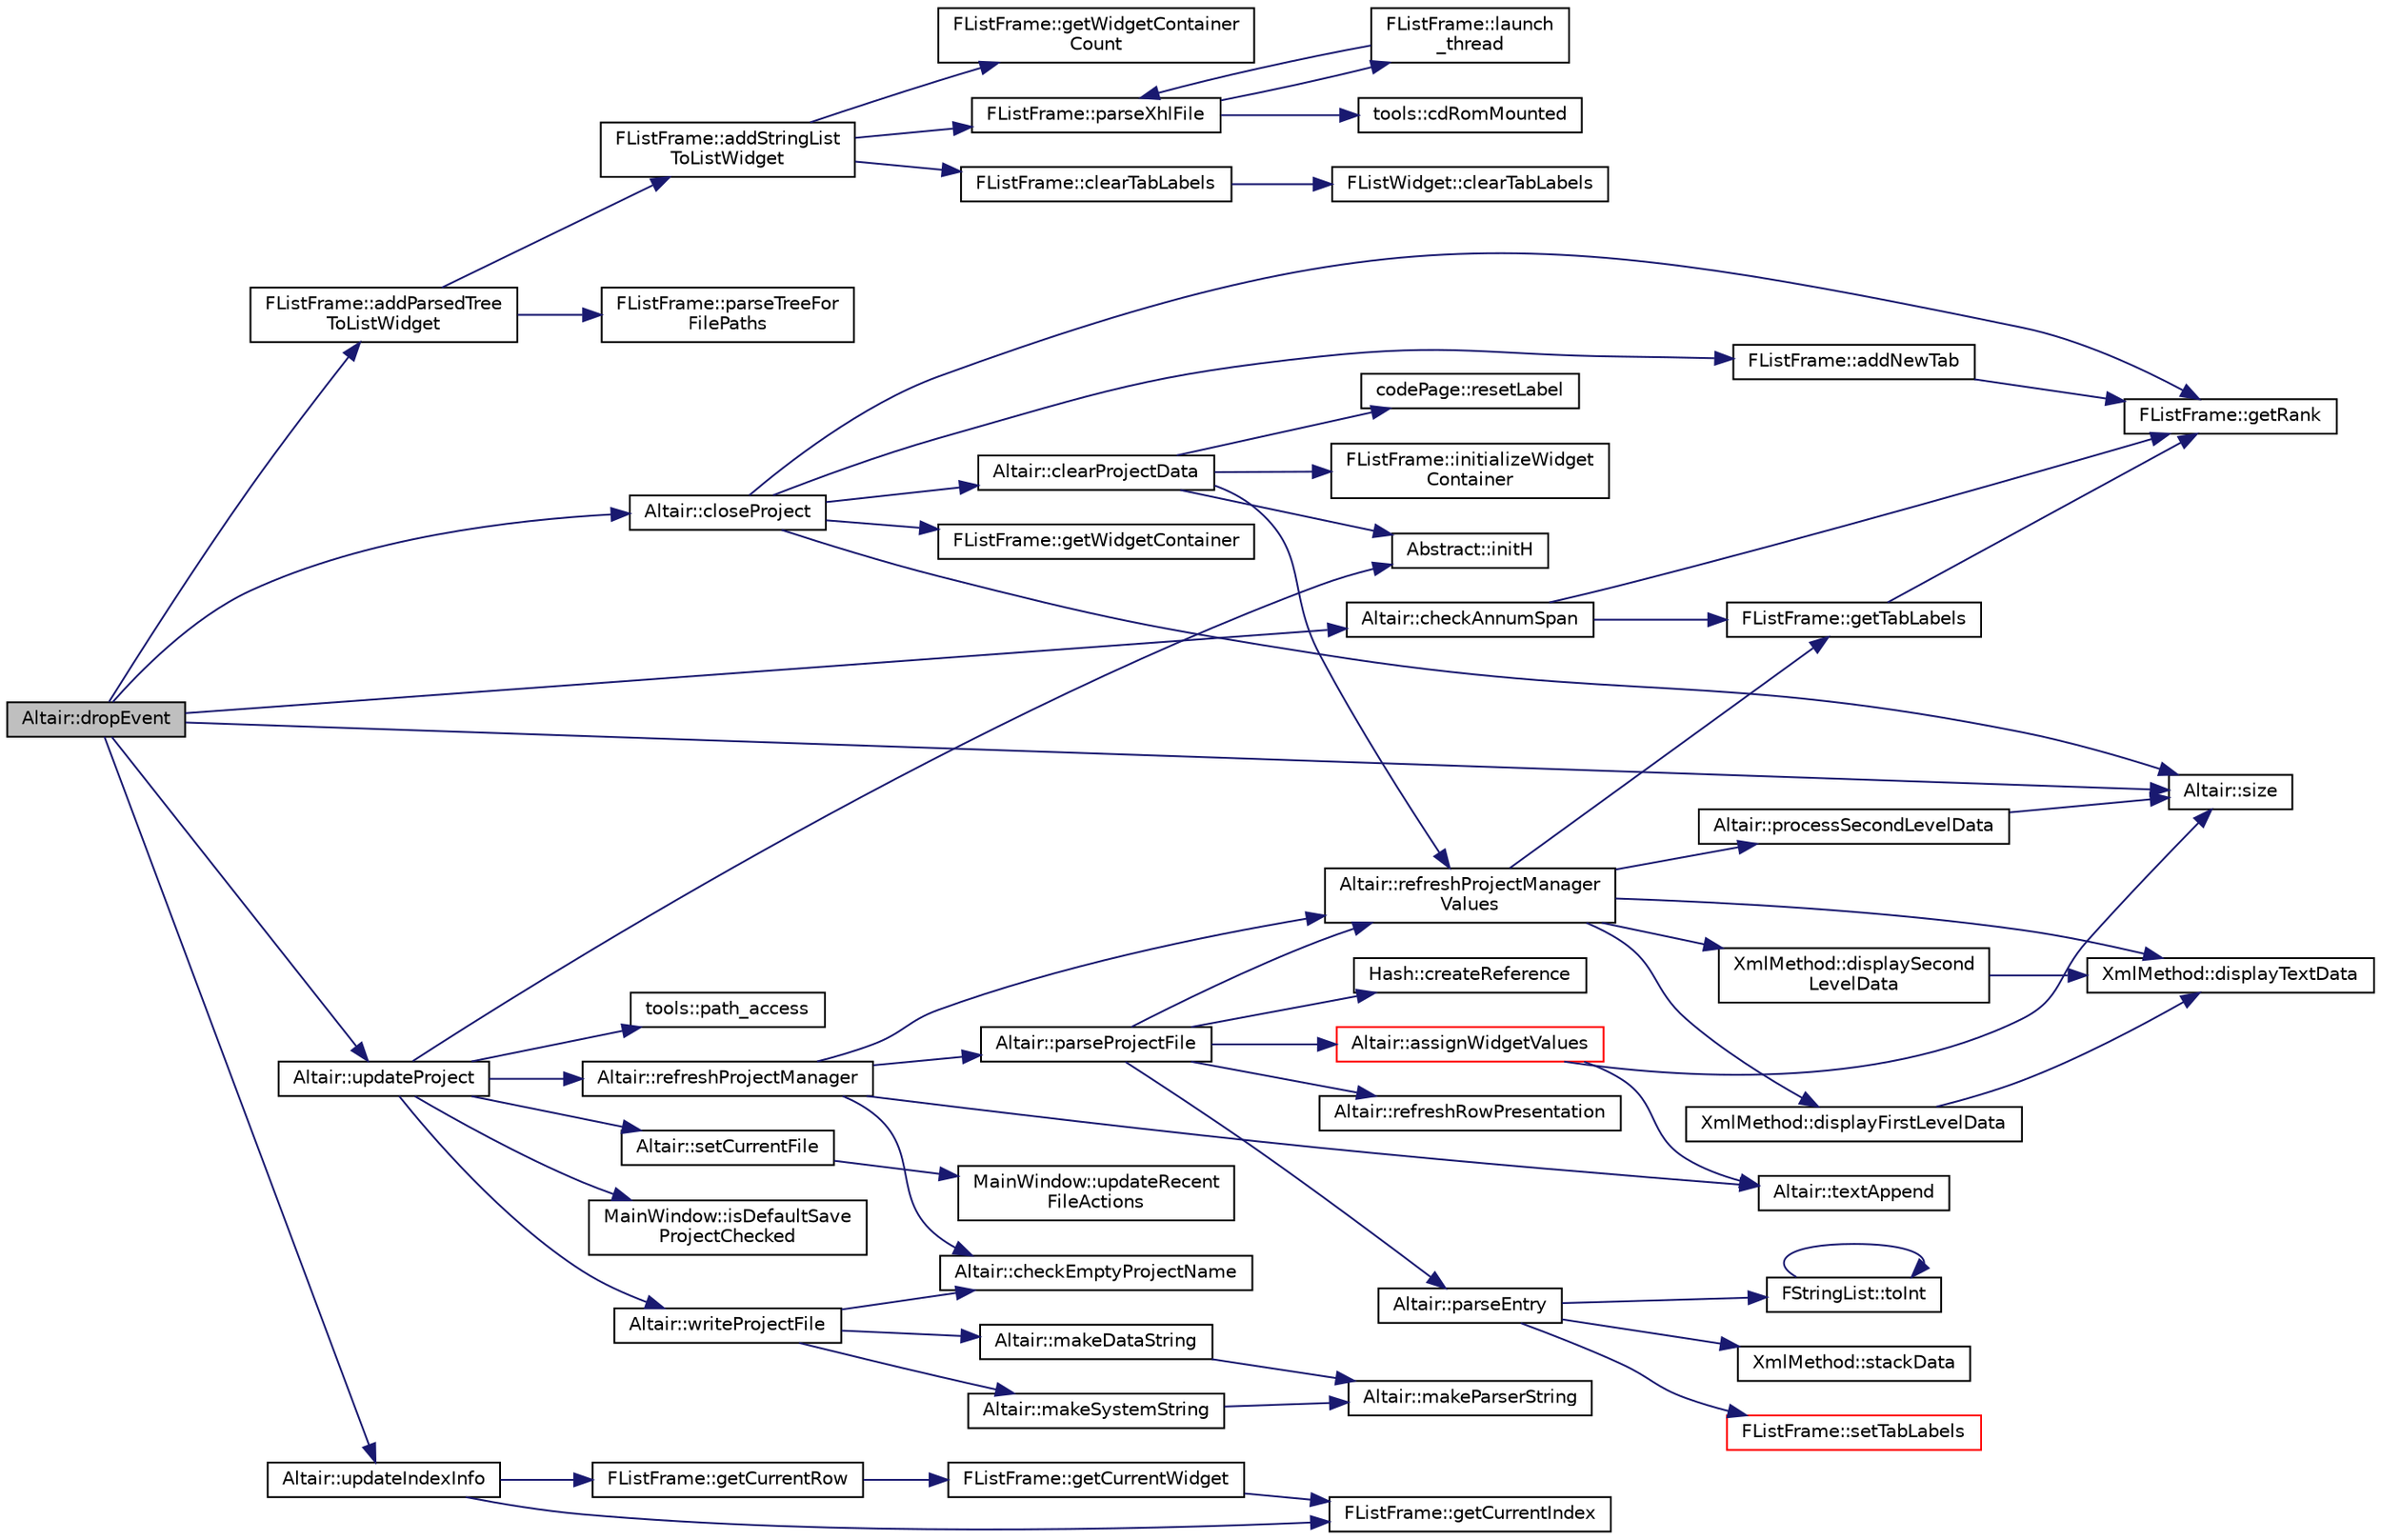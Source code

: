 digraph "Altair::dropEvent"
{
 // INTERACTIVE_SVG=YES
  edge [fontname="Helvetica",fontsize="10",labelfontname="Helvetica",labelfontsize="10"];
  node [fontname="Helvetica",fontsize="10",shape=record];
  rankdir="LR";
  Node260 [label="Altair::dropEvent",height=0.2,width=0.4,color="black", fillcolor="grey75", style="filled", fontcolor="black"];
  Node260 -> Node261 [color="midnightblue",fontsize="10",style="solid",fontname="Helvetica"];
  Node261 [label="FListFrame::addParsedTree\lToListWidget",height=0.2,width=0.4,color="black", fillcolor="white", style="filled",URL="$class_f_list_frame.html#a4228ed10f2d800b92ff34e2f25edcd8c",tooltip="Ajoute les fichiers d&#39;une portion d&#39;arborescence de fichiers au composant courant de l&#39;onglet central..."];
  Node261 -> Node262 [color="midnightblue",fontsize="10",style="solid",fontname="Helvetica"];
  Node262 [label="FListFrame::parseTreeFor\lFilePaths",height=0.2,width=0.4,color="black", fillcolor="white", style="filled",URL="$class_f_list_frame.html#ae166a8e51ccbb22a5aa2f1d885507565"];
  Node261 -> Node263 [color="midnightblue",fontsize="10",style="solid",fontname="Helvetica"];
  Node263 [label="FListFrame::addStringList\lToListWidget",height=0.2,width=0.4,color="black", fillcolor="white", style="filled",URL="$class_f_list_frame.html#af8c91e66c02e4c6f1f0fb66097903b73"];
  Node263 -> Node264 [color="midnightblue",fontsize="10",style="solid",fontname="Helvetica"];
  Node264 [label="FListFrame::clearTabLabels",height=0.2,width=0.4,color="black", fillcolor="white", style="filled",URL="$class_f_list_frame.html#a9353fe4926e97788a6462c3ee79f6a15"];
  Node264 -> Node265 [color="midnightblue",fontsize="10",style="solid",fontname="Helvetica"];
  Node265 [label="FListWidget::clearTabLabels",height=0.2,width=0.4,color="black", fillcolor="white", style="filled",URL="$class_f_list_widget.html#a74bf008958a87e9055b8ec6573d8e2e9"];
  Node263 -> Node266 [color="midnightblue",fontsize="10",style="solid",fontname="Helvetica"];
  Node266 [label="FListFrame::getWidgetContainer\lCount",height=0.2,width=0.4,color="black", fillcolor="white", style="filled",URL="$class_f_list_frame.html#a0ebe3d7847101344e70c84aff2be39b0",tooltip="Accesseur en lecture du nombre d&#39;éléments (nombre d&#39;onglets) du vecteur widgetContainer. "];
  Node263 -> Node267 [color="midnightblue",fontsize="10",style="solid",fontname="Helvetica"];
  Node267 [label="FListFrame::parseXhlFile",height=0.2,width=0.4,color="black", fillcolor="white", style="filled",URL="$class_f_list_frame.html#a802475894ee1e30753faed81d9f9dc4b",tooltip="Appelle parseXhlFile(const QString&) sur l&#39;ensemble de widgetContainer. "];
  Node267 -> Node268 [color="midnightblue",fontsize="10",style="solid",fontname="Helvetica"];
  Node268 [label="tools::cdRomMounted",height=0.2,width=0.4,color="black", fillcolor="white", style="filled",URL="$classtools.html#a0aa994303a938a76300767d2251b9f85",tooltip="Détecte si un disque optique est monté. "];
  Node267 -> Node269 [color="midnightblue",fontsize="10",style="solid",fontname="Helvetica"];
  Node269 [label="FListFrame::launch\l_thread",height=0.2,width=0.4,color="black", fillcolor="white", style="filled",URL="$class_f_list_frame.html#a22a50157e8c6d287c2b2c08d2b7deee9"];
  Node269 -> Node267 [color="midnightblue",fontsize="10",style="solid",fontname="Helvetica"];
  Node260 -> Node270 [color="midnightblue",fontsize="10",style="solid",fontname="Helvetica"];
  Node270 [label="Altair::checkAnnumSpan",height=0.2,width=0.4,color="black", fillcolor="white", style="filled",URL="$class_altair.html#abd55c8c0c2e48e64f5b1ae2442b87ade",tooltip="Vérifie que les onglets de contiennent pas des années incomplètes et signale les mois manquants..."];
  Node270 -> Node271 [color="midnightblue",fontsize="10",style="solid",fontname="Helvetica"];
  Node271 [label="FListFrame::getRank",height=0.2,width=0.4,color="black", fillcolor="white", style="filled",URL="$class_f_list_frame.html#a4bf0d0d8e56418df395b020d2e66db5f",tooltip="Récupère la taille courante (0-based) du conteneur FListFrame::widgetContainer. "];
  Node270 -> Node272 [color="midnightblue",fontsize="10",style="solid",fontname="Helvetica"];
  Node272 [label="FListFrame::getTabLabels",height=0.2,width=0.4,color="black", fillcolor="white", style="filled",URL="$class_f_list_frame.html#a58337134c45f052ad6bb45c014fd5c3f",tooltip="Lancer un fil d&#39;exécution pour lire l&#39;entête d&#39;un fichier XHL (Année, Mois,...) et classer les fichie..."];
  Node272 -> Node271 [color="midnightblue",fontsize="10",style="solid",fontname="Helvetica"];
  Node260 -> Node273 [color="midnightblue",fontsize="10",style="solid",fontname="Helvetica"];
  Node273 [label="Altair::closeProject",height=0.2,width=0.4,color="black", fillcolor="white", style="filled",URL="$class_altair.html#ab67e3285c4a6c8fb48d12381ea6ac6bd",tooltip="Ferme le projet et réinitialise l&#39;interface (gestionnaire de projet inclus) "];
  Node273 -> Node274 [color="midnightblue",fontsize="10",style="solid",fontname="Helvetica"];
  Node274 [label="FListFrame::addNewTab",height=0.2,width=0.4,color="black", fillcolor="white", style="filled",URL="$class_f_list_frame.html#a5c6ce884a0169251e359364921d1f89c"];
  Node274 -> Node271 [color="midnightblue",fontsize="10",style="solid",fontname="Helvetica"];
  Node273 -> Node275 [color="midnightblue",fontsize="10",style="solid",fontname="Helvetica"];
  Node275 [label="Altair::clearProjectData",height=0.2,width=0.4,color="black", fillcolor="white", style="filled",URL="$class_altair.html#a5b3c33b6ae4f6b57b5593245751ef203",tooltip="Efface toutes les données du projet .alt et réinitialise l&#39;interface et les conteneurs de données int..."];
  Node275 -> Node276 [color="midnightblue",fontsize="10",style="solid",fontname="Helvetica"];
  Node276 [label="Abstract::initH",height=0.2,width=0.4,color="black", fillcolor="white", style="filled",URL="$struct_abstract.html#af7b700041c9d75de3f642f15ece3e6ae",tooltip="Réinitialiser toutes les valeurs du de la table de hachage Hash::wrapper. "];
  Node275 -> Node277 [color="midnightblue",fontsize="10",style="solid",fontname="Helvetica"];
  Node277 [label="FListFrame::initializeWidget\lContainer",height=0.2,width=0.4,color="black", fillcolor="white", style="filled",URL="$class_f_list_frame.html#a018583305b4464d69c66805aceb1a2ac",tooltip="Initialise le conteneur de composants widgetContainer à blanc. "];
  Node275 -> Node278 [color="midnightblue",fontsize="10",style="solid",fontname="Helvetica"];
  Node278 [label="Altair::refreshProjectManager\lValues",height=0.2,width=0.4,color="black", fillcolor="white", style="filled",URL="$class_altair.html#abf7d1895e52f7b8d7d26e4b5a0e6146a",tooltip="Rafraîchit le gestionnaire de projet à la droite de l&#39;interface. "];
  Node278 -> Node272 [color="midnightblue",fontsize="10",style="solid",fontname="Helvetica"];
  Node278 -> Node279 [color="midnightblue",fontsize="10",style="solid",fontname="Helvetica"];
  Node279 [label="Altair::processSecondLevelData",height=0.2,width=0.4,color="black", fillcolor="white", style="filled",URL="$class_altair.html#adc79f280e4f580298a8dd80e2f7cf712",tooltip="Parcourt la table de chachage Hash::wrapper dans laquelle sont stockés à la clé \"XHL\" les chemins des..."];
  Node279 -> Node280 [color="midnightblue",fontsize="10",style="solid",fontname="Helvetica"];
  Node280 [label="Altair::size",height=0.2,width=0.4,color="black", fillcolor="white", style="filled",URL="$class_altair.html#a78a2870bb9b316c5ad6bcbd64471eeb8",tooltip="Renvoie la taille des données exportées. "];
  Node278 -> Node281 [color="midnightblue",fontsize="10",style="solid",fontname="Helvetica"];
  Node281 [label="XmlMethod::displaySecond\lLevelData",height=0.2,width=0.4,color="black", fillcolor="white", style="filled",URL="$namespace_xml_method.html#ac0a708c4bc4c55df24e60816d69a90cf"];
  Node281 -> Node282 [color="midnightblue",fontsize="10",style="solid",fontname="Helvetica"];
  Node282 [label="XmlMethod::displayTextData",height=0.2,width=0.4,color="black", fillcolor="white", style="filled",URL="$namespace_xml_method.html#aad1e553eb1ec6f1bb128cc6744cba9e3"];
  Node278 -> Node282 [color="midnightblue",fontsize="10",style="solid",fontname="Helvetica"];
  Node278 -> Node283 [color="midnightblue",fontsize="10",style="solid",fontname="Helvetica"];
  Node283 [label="XmlMethod::displayFirstLevelData",height=0.2,width=0.4,color="black", fillcolor="white", style="filled",URL="$namespace_xml_method.html#a796c4f03d9e7a8057f0102b87eecbd3e"];
  Node283 -> Node282 [color="midnightblue",fontsize="10",style="solid",fontname="Helvetica"];
  Node275 -> Node284 [color="midnightblue",fontsize="10",style="solid",fontname="Helvetica"];
  Node284 [label="codePage::resetLabel",height=0.2,width=0.4,color="black", fillcolor="white", style="filled",URL="$classcode_page.html#ad89c8fd4b641a2b884ac3980759fe329"];
  Node273 -> Node271 [color="midnightblue",fontsize="10",style="solid",fontname="Helvetica"];
  Node273 -> Node285 [color="midnightblue",fontsize="10",style="solid",fontname="Helvetica"];
  Node285 [label="FListFrame::getWidgetContainer",height=0.2,width=0.4,color="black", fillcolor="white", style="filled",URL="$class_f_list_frame.html#aa893c83c81b1780a7978433a107962f1",tooltip="Accesseur en lecture de FListFrame::widgetContainer. "];
  Node273 -> Node280 [color="midnightblue",fontsize="10",style="solid",fontname="Helvetica"];
  Node260 -> Node280 [color="midnightblue",fontsize="10",style="solid",fontname="Helvetica"];
  Node260 -> Node286 [color="midnightblue",fontsize="10",style="solid",fontname="Helvetica"];
  Node286 [label="Altair::updateIndexInfo",height=0.2,width=0.4,color="black", fillcolor="white", style="filled",URL="$class_altair.html#a94c37375266a849cb43570457163db13",tooltip="Raffraîchit la valeur de row et currentIndex en fonction de l&#39;état de l&#39;onglet. "];
  Node286 -> Node287 [color="midnightblue",fontsize="10",style="solid",fontname="Helvetica"];
  Node287 [label="FListFrame::getCurrentIndex",height=0.2,width=0.4,color="black", fillcolor="white", style="filled",URL="$class_f_list_frame.html#a0037e19af552e7ccca67e2a01b700389",tooltip="Accesseur en lecture du rang (index) de l&#39;onglet courant (0-based). "];
  Node286 -> Node288 [color="midnightblue",fontsize="10",style="solid",fontname="Helvetica"];
  Node288 [label="FListFrame::getCurrentRow",height=0.2,width=0.4,color="black", fillcolor="white", style="filled",URL="$class_f_list_frame.html#a38151a18f0313c555c2cf71f19d54ab2",tooltip="Accesseur en lecture de la ligne courante. "];
  Node288 -> Node289 [color="midnightblue",fontsize="10",style="solid",fontname="Helvetica"];
  Node289 [label="FListFrame::getCurrentWidget",height=0.2,width=0.4,color="black", fillcolor="white", style="filled",URL="$class_f_list_frame.html#a73aaa61fe9f56248049e96722c17b164",tooltip="Accesseur en lecture du composant (widget) courant dans le conteneur widgetContainer. "];
  Node289 -> Node287 [color="midnightblue",fontsize="10",style="solid",fontname="Helvetica"];
  Node260 -> Node290 [color="midnightblue",fontsize="10",style="solid",fontname="Helvetica"];
  Node290 [label="Altair::updateProject",height=0.2,width=0.4,color="black", fillcolor="white", style="filled",URL="$class_altair.html#a2eb0a89c3223b2df1c01d2b3b7d1c0eb",tooltip="Rafraichir le projet .alt après avoir actualisé l&#39;interface. "];
  Node290 -> Node291 [color="midnightblue",fontsize="10",style="solid",fontname="Helvetica"];
  Node291 [label="Altair::setCurrentFile",height=0.2,width=0.4,color="black", fillcolor="white", style="filled",URL="$class_altair.html#ad0436bfddbdcdd19cc80154e02b4323c",tooltip="Assigner le fichier courant. "];
  Node291 -> Node292 [color="midnightblue",fontsize="10",style="solid",fontname="Helvetica"];
  Node292 [label="MainWindow::updateRecent\lFileActions",height=0.2,width=0.4,color="black", fillcolor="white", style="filled",URL="$class_main_window.html#affa76730fa370a3466b62a4caee721e3",tooltip="Actualise la liste des fichiers de projet .alt récents dans le menu Fichier. "];
  Node290 -> Node293 [color="midnightblue",fontsize="10",style="solid",fontname="Helvetica"];
  Node293 [label="MainWindow::isDefaultSave\lProjectChecked",height=0.2,width=0.4,color="black", fillcolor="white", style="filled",URL="$class_main_window.html#ab58113ae4ed9a73ec3e3e5f83c98dfcc",tooltip="Vérifie si par défaut le projet .alt doit être enregistré à chaque modification de l&#39;état de l&#39;interf..."];
  Node290 -> Node294 [color="midnightblue",fontsize="10",style="solid",fontname="Helvetica"];
  Node294 [label="Altair::writeProjectFile",height=0.2,width=0.4,color="black", fillcolor="white", style="filled",URL="$class_altair.html#a43120f9909d0284074119529a03df85b",tooltip="Ecrit le projet XML d&#39;extension .alt contenant les références des donnéees de paye. "];
  Node294 -> Node295 [color="midnightblue",fontsize="10",style="solid",fontname="Helvetica"];
  Node295 [label="Altair::checkEmptyProjectName",height=0.2,width=0.4,color="black", fillcolor="white", style="filled",URL="$class_altair.html#a9df2266cd3e2a9905e74bb41c1f9415d",tooltip="Remplace un nom de projet vide par un nom par défaut. "];
  Node294 -> Node296 [color="midnightblue",fontsize="10",style="solid",fontname="Helvetica"];
  Node296 [label="Altair::makeDataString",height=0.2,width=0.4,color="black", fillcolor="white", style="filled",URL="$class_altair.html#a2f8d129da914d8b9ab3cdaf195f92bd1",tooltip="Lance Altair::makeParserString sur le premier item courant de abstractWidgetList (celui des données d..."];
  Node296 -> Node297 [color="midnightblue",fontsize="10",style="solid",fontname="Helvetica"];
  Node297 [label="Altair::makeParserString",height=0.2,width=0.4,color="black", fillcolor="white", style="filled",URL="$class_altair.html#af73cbf33a9e3ff76896a8099b4b154fe",tooltip="Crée la chaîne QString permettant d&#39;écrire un projet XML d&#39;extension .alt Parcourt l&#39;ensemble de la l..."];
  Node294 -> Node298 [color="midnightblue",fontsize="10",style="solid",fontname="Helvetica"];
  Node298 [label="Altair::makeSystemString",height=0.2,width=0.4,color="black", fillcolor="white", style="filled",URL="$class_altair.html#adb7f94af778c4b6874abab74c8ef4016",tooltip="Lance Altair::makeParserString sur l&#39;ensemble de la liste des FWidgets sauf le premier (tous les widg..."];
  Node298 -> Node297 [color="midnightblue",fontsize="10",style="solid",fontname="Helvetica"];
  Node290 -> Node276 [color="midnightblue",fontsize="10",style="solid",fontname="Helvetica"];
  Node290 -> Node299 [color="midnightblue",fontsize="10",style="solid",fontname="Helvetica"];
  Node299 [label="tools::path_access",height=0.2,width=0.4,color="black", fillcolor="white", style="filled",URL="$classtools.html#a89d2cd8ffcaed8423439c16d1ee59ab0",tooltip="Renvoie le chemin d&#39;un fichier ou d&#39;un répertoire du répertoire racine de la distribution (adjacent a..."];
  Node290 -> Node300 [color="midnightblue",fontsize="10",style="solid",fontname="Helvetica"];
  Node300 [label="Altair::refreshProjectManager",height=0.2,width=0.4,color="black", fillcolor="white", style="filled",URL="$class_altair.html#ac9d7d8e7cebf70212818f1a8ba7d7d78",tooltip="Rafraîchit le gestionnaire de projet à la droite de l&#39;interface. Fonction globale par défaut..."];
  Node300 -> Node295 [color="midnightblue",fontsize="10",style="solid",fontname="Helvetica"];
  Node300 -> Node301 [color="midnightblue",fontsize="10",style="solid",fontname="Helvetica"];
  Node301 [label="Altair::textAppend",height=0.2,width=0.4,color="black", fillcolor="white", style="filled",URL="$class_altair.html#a4995cdc9462838289b5b1df75edba552",tooltip="Ajouter du texte à l&#39;onglet des messages. "];
  Node300 -> Node302 [color="midnightblue",fontsize="10",style="solid",fontname="Helvetica"];
  Node302 [label="Altair::parseProjectFile",height=0.2,width=0.4,color="black", fillcolor="white", style="filled",URL="$class_altair.html#a41b6c8a35ed8ba14c7c0ce2e6994655f",tooltip="Décode le projet représenté par un pointeur vers QFile ou similaire. "];
  Node302 -> Node303 [color="midnightblue",fontsize="10",style="solid",fontname="Helvetica"];
  Node303 [label="Altair::parseEntry",height=0.2,width=0.4,color="black", fillcolor="white", style="filled",URL="$class_altair.html#a3f6193de22ed2034c9b6dbe7a8ac4d97",tooltip="Lors du décodage du projet XML .alt, décoder le noed courant et renvoyer l&#39;empilement des valeurs en ..."];
  Node303 -> Node304 [color="midnightblue",fontsize="10",style="solid",fontname="Helvetica"];
  Node304 [label="FStringList::toInt",height=0.2,width=0.4,color="black", fillcolor="white", style="filled",URL="$class_f_string_list.html#a71ec48a52b6ca4ffe89400d66f3ff634"];
  Node304 -> Node304 [color="midnightblue",fontsize="10",style="solid",fontname="Helvetica"];
  Node303 -> Node305 [color="midnightblue",fontsize="10",style="solid",fontname="Helvetica"];
  Node305 [label="XmlMethod::stackData",height=0.2,width=0.4,color="black", fillcolor="white", style="filled",URL="$namespace_xml_method.html#abe26f53c2028527b0ebea361faa85221",tooltip="Empile les données pour un noeud donné, pour une profondeur d&#39;enchâssement donnée. "];
  Node303 -> Node306 [color="midnightblue",fontsize="10",style="solid",fontname="Helvetica"];
  Node306 [label="FListFrame::setTabLabels",height=0.2,width=0.4,color="red", fillcolor="white", style="filled",URL="$class_f_list_frame.html#a7ecbe60018d55d1a1352c5fd24c5e72e",tooltip="Assigne les titres des onglets de l&#39;onglet central. "];
  Node302 -> Node308 [color="midnightblue",fontsize="10",style="solid",fontname="Helvetica"];
  Node308 [label="Altair::assignWidgetValues",height=0.2,width=0.4,color="red", fillcolor="white", style="filled",URL="$class_altair.html#a8b7b1fa3e0b567dc1d4721bf88087a68",tooltip="Parcourt l&#39;ensemble des widgets fonctionnels Abstract::abstractWidgetList et actualise leur statut in..."];
  Node308 -> Node280 [color="midnightblue",fontsize="10",style="solid",fontname="Helvetica"];
  Node308 -> Node301 [color="midnightblue",fontsize="10",style="solid",fontname="Helvetica"];
  Node302 -> Node312 [color="midnightblue",fontsize="10",style="solid",fontname="Helvetica"];
  Node312 [label="Altair::refreshRowPresentation",height=0.2,width=0.4,color="black", fillcolor="white", style="filled",URL="$class_altair.html#a20528df591deee5ad32f28996ba8dc35",tooltip="Raccourcit les chemins dans les onglets en se limitant au non de fichier et les présente  en surligna..."];
  Node302 -> Node313 [color="midnightblue",fontsize="10",style="solid",fontname="Helvetica"];
  Node313 [label="Hash::createReference",height=0.2,width=0.4,color="black", fillcolor="white", style="filled",URL="$class_hash.html#a2ac10203aa8b32a04d9088e08ddbaab4"];
  Node302 -> Node278 [color="midnightblue",fontsize="10",style="solid",fontname="Helvetica"];
  Node300 -> Node278 [color="midnightblue",fontsize="10",style="solid",fontname="Helvetica"];
}
